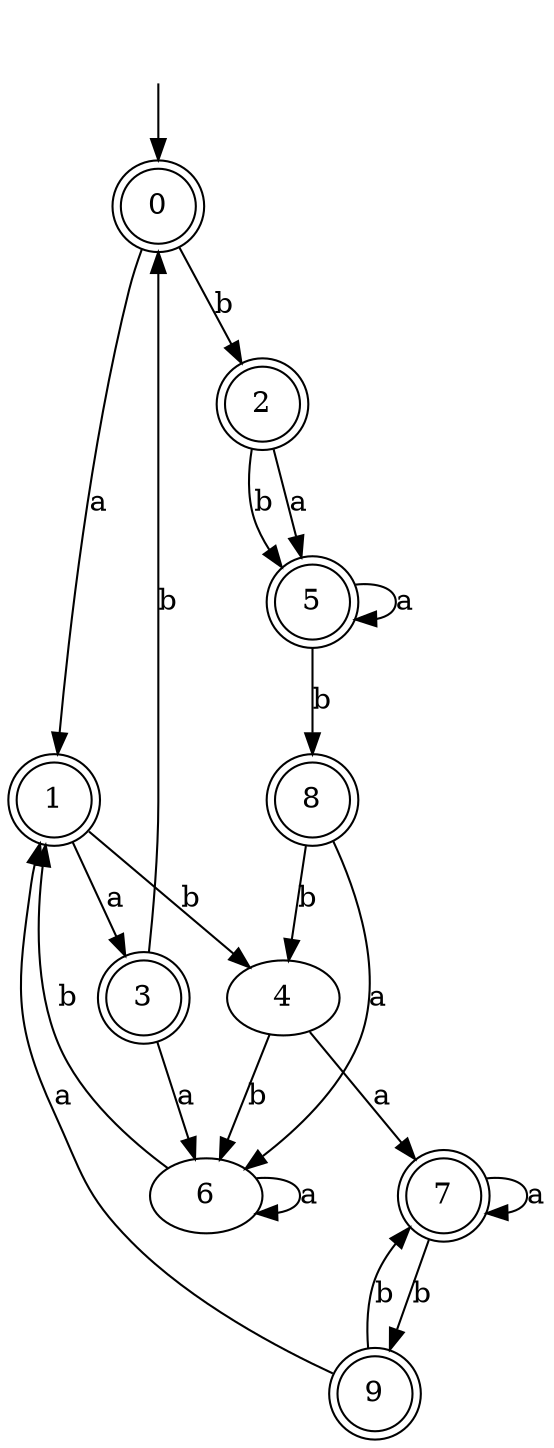 digraph RandomDFA {
  __start0 [label="", shape=none];
  __start0 -> 0 [label=""];
  0 [shape=circle] [shape=doublecircle]
  0 -> 1 [label="a"]
  0 -> 2 [label="b"]
  1 [shape=doublecircle]
  1 -> 3 [label="a"]
  1 -> 4 [label="b"]
  2 [shape=doublecircle]
  2 -> 5 [label="a"]
  2 -> 5 [label="b"]
  3 [shape=doublecircle]
  3 -> 6 [label="a"]
  3 -> 0 [label="b"]
  4
  4 -> 7 [label="a"]
  4 -> 6 [label="b"]
  5 [shape=doublecircle]
  5 -> 5 [label="a"]
  5 -> 8 [label="b"]
  6
  6 -> 6 [label="a"]
  6 -> 1 [label="b"]
  7 [shape=doublecircle]
  7 -> 7 [label="a"]
  7 -> 9 [label="b"]
  8 [shape=doublecircle]
  8 -> 6 [label="a"]
  8 -> 4 [label="b"]
  9 [shape=doublecircle]
  9 -> 1 [label="a"]
  9 -> 7 [label="b"]
}
